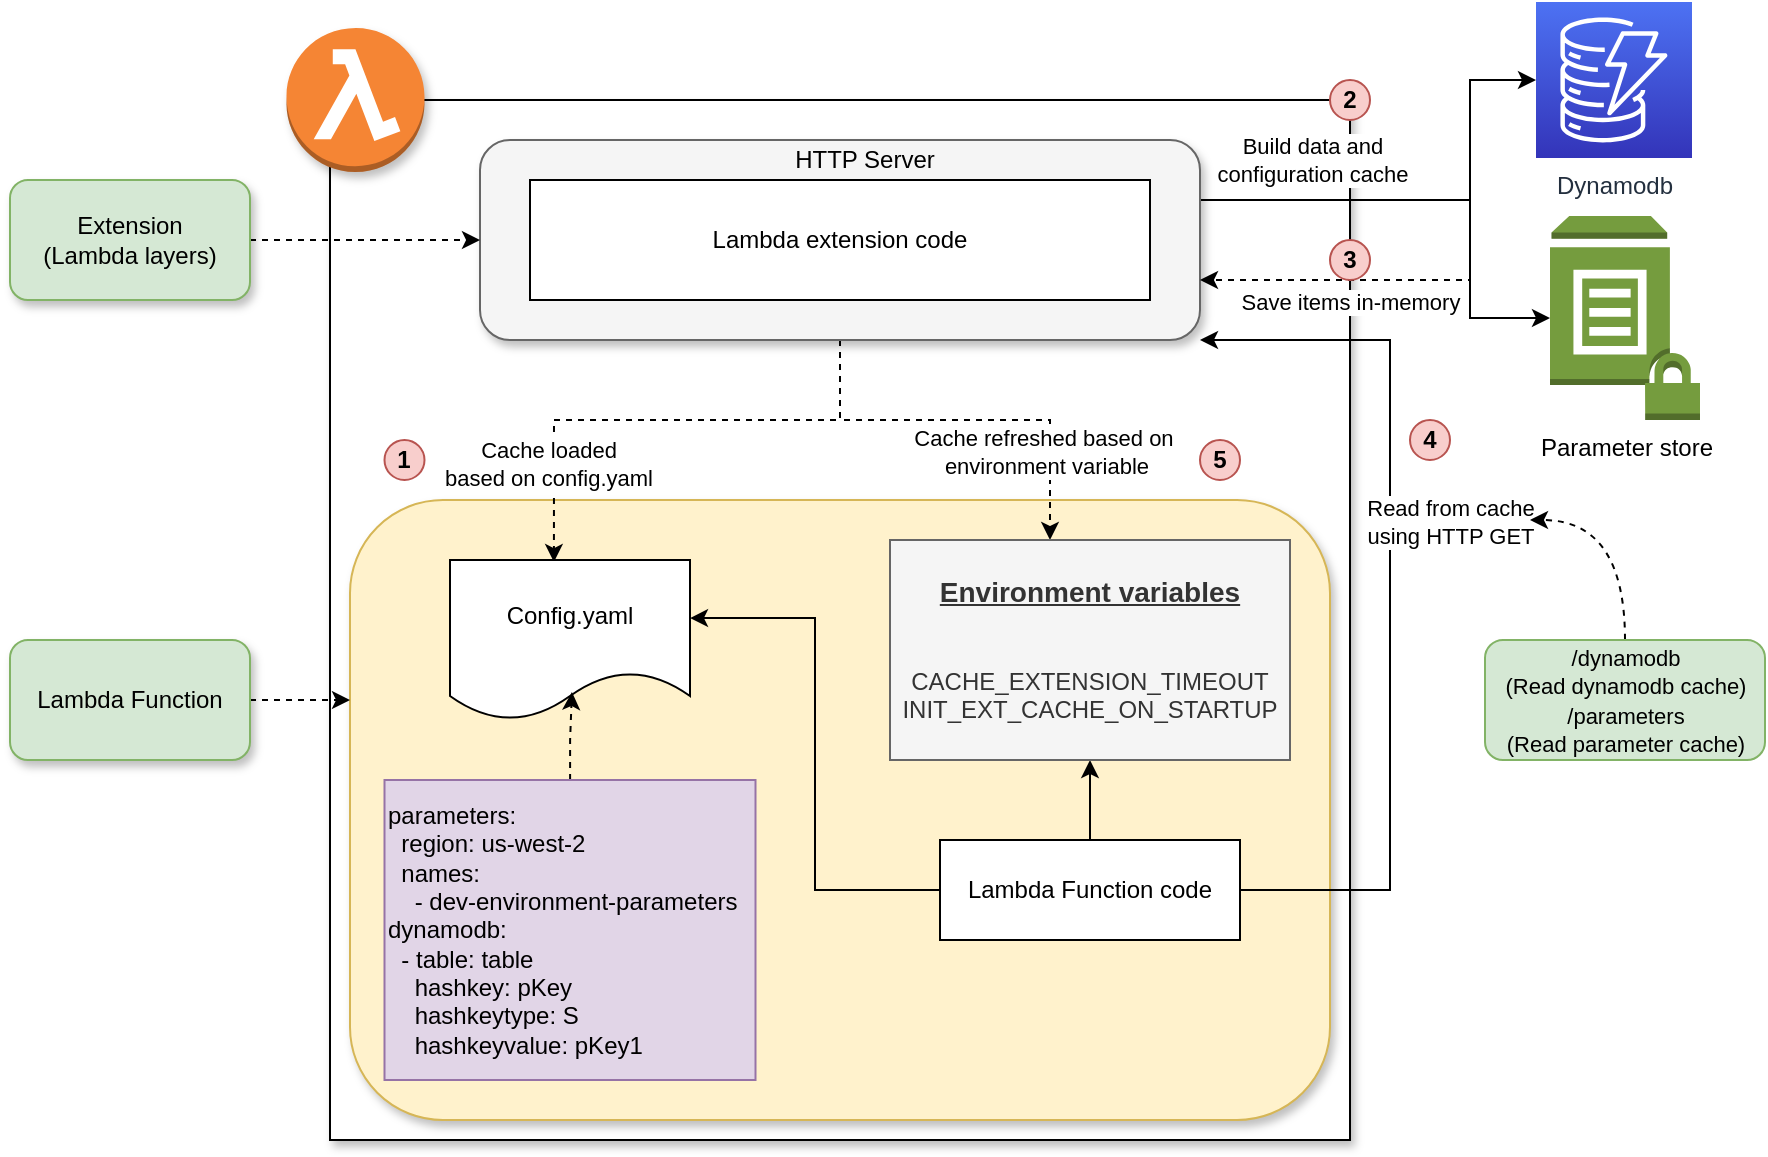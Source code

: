 <mxfile version="14.1.8" type="device"><diagram id="OXcqsAeWaGiCCJPKv5lU" name="Arch"><mxGraphModel dx="1956" dy="840" grid="1" gridSize="10" guides="1" tooltips="1" connect="1" arrows="1" fold="1" page="1" pageScale="1" pageWidth="850" pageHeight="1100" math="0" shadow="0"><root><mxCell id="8Nv-1Vy1zlR3I_V0kQ0O-0"/><mxCell id="8Nv-1Vy1zlR3I_V0kQ0O-1" parent="8Nv-1Vy1zlR3I_V0kQ0O-0"/><mxCell id="8Nv-1Vy1zlR3I_V0kQ0O-2" value="" style="rounded=0;whiteSpace=wrap;html=1;glass=0;shadow=1;" parent="8Nv-1Vy1zlR3I_V0kQ0O-1" vertex="1"><mxGeometry x="150" y="180" width="510" height="520" as="geometry"/></mxCell><mxCell id="8Nv-1Vy1zlR3I_V0kQ0O-3" value="" style="rounded=1;whiteSpace=wrap;html=1;fillColor=#fff2cc;strokeColor=#d6b656;glass=0;shadow=1;" parent="8Nv-1Vy1zlR3I_V0kQ0O-1" vertex="1"><mxGeometry x="160" y="380" width="490" height="310" as="geometry"/></mxCell><mxCell id="8Nv-1Vy1zlR3I_V0kQ0O-4" style="edgeStyle=orthogonalEdgeStyle;rounded=0;orthogonalLoop=1;jettySize=auto;html=1;entryX=0.433;entryY=0.013;entryDx=0;entryDy=0;entryPerimeter=0;dashed=1;" parent="8Nv-1Vy1zlR3I_V0kQ0O-1" source="8Nv-1Vy1zlR3I_V0kQ0O-10" target="8Nv-1Vy1zlR3I_V0kQ0O-14" edge="1"><mxGeometry relative="1" as="geometry"><Array as="points"><mxPoint x="405" y="340"/><mxPoint x="262" y="340"/></Array></mxGeometry></mxCell><mxCell id="8Nv-1Vy1zlR3I_V0kQ0O-5" value="Cache loaded &lt;br&gt;based on config.yaml" style="edgeLabel;html=1;align=center;verticalAlign=middle;resizable=0;points=[];" parent="8Nv-1Vy1zlR3I_V0kQ0O-4" vertex="1" connectable="0"><mxGeometry x="0.608" y="-3" relative="1" as="geometry"><mxPoint y="1" as="offset"/></mxGeometry></mxCell><mxCell id="8Nv-1Vy1zlR3I_V0kQ0O-6" style="edgeStyle=orthogonalEdgeStyle;rounded=0;orthogonalLoop=1;jettySize=auto;html=1;dashed=1;" parent="8Nv-1Vy1zlR3I_V0kQ0O-1" source="8Nv-1Vy1zlR3I_V0kQ0O-10" target="8Nv-1Vy1zlR3I_V0kQ0O-20" edge="1"><mxGeometry relative="1" as="geometry"><Array as="points"><mxPoint x="405" y="340"/><mxPoint x="510" y="340"/></Array></mxGeometry></mxCell><mxCell id="8Nv-1Vy1zlR3I_V0kQ0O-7" value="Cache refreshed based on&amp;nbsp;&lt;br&gt;environment variable" style="edgeLabel;html=1;align=center;verticalAlign=middle;resizable=0;points=[];" parent="8Nv-1Vy1zlR3I_V0kQ0O-6" vertex="1" connectable="0"><mxGeometry x="0.394" y="3" relative="1" as="geometry"><mxPoint y="19" as="offset"/></mxGeometry></mxCell><mxCell id="8Nv-1Vy1zlR3I_V0kQ0O-8" style="edgeStyle=orthogonalEdgeStyle;rounded=0;orthogonalLoop=1;jettySize=auto;html=1;" parent="8Nv-1Vy1zlR3I_V0kQ0O-1" source="8Nv-1Vy1zlR3I_V0kQ0O-10" target="8Nv-1Vy1zlR3I_V0kQ0O-27" edge="1"><mxGeometry relative="1" as="geometry"><mxPoint x="730" y="250" as="targetPoint"/><Array as="points"><mxPoint x="720" y="230"/><mxPoint x="720" y="170"/></Array></mxGeometry></mxCell><mxCell id="8Nv-1Vy1zlR3I_V0kQ0O-9" value="Build data and &lt;br&gt;configuration cache" style="edgeLabel;html=1;align=center;verticalAlign=middle;resizable=0;points=[];" parent="8Nv-1Vy1zlR3I_V0kQ0O-8" vertex="1" connectable="0"><mxGeometry x="-0.12" y="1" relative="1" as="geometry"><mxPoint x="-45" y="-19" as="offset"/></mxGeometry></mxCell><mxCell id="8Nv-1Vy1zlR3I_V0kQ0O-31" style="edgeStyle=orthogonalEdgeStyle;rounded=0;orthogonalLoop=1;jettySize=auto;html=1;entryX=0;entryY=0.5;entryDx=0;entryDy=0;entryPerimeter=0;" parent="8Nv-1Vy1zlR3I_V0kQ0O-1" source="8Nv-1Vy1zlR3I_V0kQ0O-10" target="8Nv-1Vy1zlR3I_V0kQ0O-28" edge="1"><mxGeometry relative="1" as="geometry"><Array as="points"><mxPoint x="720" y="230"/><mxPoint x="720" y="289"/></Array></mxGeometry></mxCell><mxCell id="8Nv-1Vy1zlR3I_V0kQ0O-10" value="" style="rounded=1;whiteSpace=wrap;html=1;fillColor=#f5f5f5;strokeColor=#666666;fontColor=#333333;shadow=1;" parent="8Nv-1Vy1zlR3I_V0kQ0O-1" vertex="1"><mxGeometry x="225" y="200" width="360" height="100" as="geometry"/></mxCell><mxCell id="8Nv-1Vy1zlR3I_V0kQ0O-11" value="Lambda extension code" style="rounded=0;whiteSpace=wrap;html=1;" parent="8Nv-1Vy1zlR3I_V0kQ0O-1" vertex="1"><mxGeometry x="250" y="220" width="310" height="60" as="geometry"/></mxCell><mxCell id="8Nv-1Vy1zlR3I_V0kQ0O-12" value="HTTP Server" style="text;html=1;strokeColor=none;fillColor=none;align=center;verticalAlign=middle;whiteSpace=wrap;rounded=0;" parent="8Nv-1Vy1zlR3I_V0kQ0O-1" vertex="1"><mxGeometry x="370" y="200" width="95" height="20" as="geometry"/></mxCell><mxCell id="8Nv-1Vy1zlR3I_V0kQ0O-14" value="Config.yaml" style="shape=document;whiteSpace=wrap;html=1;boundedLbl=1;" parent="8Nv-1Vy1zlR3I_V0kQ0O-1" vertex="1"><mxGeometry x="210" y="410" width="120" height="80" as="geometry"/></mxCell><mxCell id="8Nv-1Vy1zlR3I_V0kQ0O-15" style="edgeStyle=orthogonalEdgeStyle;rounded=0;orthogonalLoop=1;jettySize=auto;html=1;entryX=1;entryY=0.363;entryDx=0;entryDy=0;entryPerimeter=0;" parent="8Nv-1Vy1zlR3I_V0kQ0O-1" source="8Nv-1Vy1zlR3I_V0kQ0O-19" target="8Nv-1Vy1zlR3I_V0kQ0O-14" edge="1"><mxGeometry relative="1" as="geometry"/></mxCell><mxCell id="8Nv-1Vy1zlR3I_V0kQ0O-16" style="edgeStyle=orthogonalEdgeStyle;rounded=0;orthogonalLoop=1;jettySize=auto;html=1;entryX=0.5;entryY=1;entryDx=0;entryDy=0;" parent="8Nv-1Vy1zlR3I_V0kQ0O-1" source="8Nv-1Vy1zlR3I_V0kQ0O-19" target="8Nv-1Vy1zlR3I_V0kQ0O-20" edge="1"><mxGeometry relative="1" as="geometry"/></mxCell><mxCell id="8Nv-1Vy1zlR3I_V0kQ0O-17" style="edgeStyle=orthogonalEdgeStyle;rounded=0;orthogonalLoop=1;jettySize=auto;html=1;" parent="8Nv-1Vy1zlR3I_V0kQ0O-1" source="8Nv-1Vy1zlR3I_V0kQ0O-19" edge="1"><mxGeometry relative="1" as="geometry"><mxPoint x="585" y="300" as="targetPoint"/><Array as="points"><mxPoint x="680" y="575"/><mxPoint x="680" y="300"/><mxPoint x="585" y="300"/></Array></mxGeometry></mxCell><mxCell id="8Nv-1Vy1zlR3I_V0kQ0O-18" value="Read from cache&lt;br&gt;using HTTP GET" style="edgeLabel;html=1;align=center;verticalAlign=middle;resizable=0;points=[];" parent="8Nv-1Vy1zlR3I_V0kQ0O-17" vertex="1" connectable="0"><mxGeometry x="0.166" y="1" relative="1" as="geometry"><mxPoint x="31" as="offset"/></mxGeometry></mxCell><mxCell id="8Nv-1Vy1zlR3I_V0kQ0O-19" value="Lambda Function code" style="rounded=0;whiteSpace=wrap;html=1;" parent="8Nv-1Vy1zlR3I_V0kQ0O-1" vertex="1"><mxGeometry x="455" y="550" width="150" height="50" as="geometry"/></mxCell><mxCell id="8Nv-1Vy1zlR3I_V0kQ0O-20" value="&lt;font style=&quot;font-size: 14px&quot;&gt;&lt;b&gt;&lt;u&gt;Environment variables&lt;/u&gt;&lt;/b&gt;&lt;/font&gt;&lt;br&gt;&lt;br&gt;&lt;br&gt;CACHE_EXTENSION_TIMEOUT&lt;br&gt;INIT_EXT_CACHE_ON_STARTUP" style="rounded=0;whiteSpace=wrap;html=1;fillColor=#f5f5f5;strokeColor=#666666;fontColor=#333333;" parent="8Nv-1Vy1zlR3I_V0kQ0O-1" vertex="1"><mxGeometry x="430" y="400" width="200" height="110" as="geometry"/></mxCell><mxCell id="8Nv-1Vy1zlR3I_V0kQ0O-21" style="edgeStyle=orthogonalEdgeStyle;rounded=0;orthogonalLoop=1;jettySize=auto;html=1;entryX=0.508;entryY=0.825;entryDx=0;entryDy=0;entryPerimeter=0;dashed=1;" parent="8Nv-1Vy1zlR3I_V0kQ0O-1" source="8Nv-1Vy1zlR3I_V0kQ0O-22" target="8Nv-1Vy1zlR3I_V0kQ0O-14" edge="1"><mxGeometry relative="1" as="geometry"/></mxCell><mxCell id="8Nv-1Vy1zlR3I_V0kQ0O-22" value="&lt;div&gt;parameters:&lt;/div&gt;&lt;div&gt;&amp;nbsp; region: us-west-2&lt;/div&gt;&lt;div&gt;&amp;nbsp; names:&lt;/div&gt;&lt;div&gt;&amp;nbsp; &amp;nbsp; - dev-environment-parameters&lt;span&gt;&amp;nbsp;&amp;nbsp;&lt;/span&gt;&lt;/div&gt;&lt;div&gt;dynamodb:&lt;/div&gt;&lt;div&gt;&amp;nbsp; -&amp;nbsp;&lt;span&gt;table: table&lt;/span&gt;&lt;/div&gt;&lt;div&gt;&amp;nbsp; &amp;nbsp; hashkey: pKey&lt;/div&gt;&lt;div&gt;&amp;nbsp; &amp;nbsp; hashkeytype: S&lt;/div&gt;&lt;div&gt;&amp;nbsp; &amp;nbsp; hashkeyvalue: pKey1&lt;br&gt;&lt;/div&gt;" style="text;html=1;strokeColor=#9673a6;fillColor=#e1d5e7;align=left;verticalAlign=middle;whiteSpace=wrap;rounded=0;" parent="8Nv-1Vy1zlR3I_V0kQ0O-1" vertex="1"><mxGeometry x="177.25" y="520" width="185.5" height="150" as="geometry"/></mxCell><mxCell id="8Nv-1Vy1zlR3I_V0kQ0O-24" value="1" style="ellipse;whiteSpace=wrap;html=1;aspect=fixed;fillColor=#f8cecc;strokeColor=#b85450;fontStyle=1" parent="8Nv-1Vy1zlR3I_V0kQ0O-1" vertex="1"><mxGeometry x="177.25" y="350" width="20" height="20" as="geometry"/></mxCell><mxCell id="8Nv-1Vy1zlR3I_V0kQ0O-25" value="2" style="ellipse;whiteSpace=wrap;html=1;aspect=fixed;fillColor=#f8cecc;strokeColor=#b85450;fontStyle=1" parent="8Nv-1Vy1zlR3I_V0kQ0O-1" vertex="1"><mxGeometry x="650" y="170" width="20" height="20" as="geometry"/></mxCell><mxCell id="8Nv-1Vy1zlR3I_V0kQ0O-26" value="4" style="ellipse;whiteSpace=wrap;html=1;aspect=fixed;fillColor=#f8cecc;strokeColor=#b85450;fontStyle=1" parent="8Nv-1Vy1zlR3I_V0kQ0O-1" vertex="1"><mxGeometry x="690" y="340" width="20" height="20" as="geometry"/></mxCell><mxCell id="8Nv-1Vy1zlR3I_V0kQ0O-27" value="Dynamodb" style="outlineConnect=0;fontColor=#232F3E;gradientColor=#4D72F3;gradientDirection=north;fillColor=#3334B9;strokeColor=#ffffff;dashed=0;verticalLabelPosition=bottom;verticalAlign=top;align=center;html=1;fontSize=12;fontStyle=0;aspect=fixed;shape=mxgraph.aws4.resourceIcon;resIcon=mxgraph.aws4.dynamodb;" parent="8Nv-1Vy1zlR3I_V0kQ0O-1" vertex="1"><mxGeometry x="753" y="131" width="78" height="78" as="geometry"/></mxCell><mxCell id="8Nv-1Vy1zlR3I_V0kQ0O-35" style="edgeStyle=orthogonalEdgeStyle;rounded=0;orthogonalLoop=1;jettySize=auto;html=1;dashed=1;" parent="8Nv-1Vy1zlR3I_V0kQ0O-1" edge="1"><mxGeometry relative="1" as="geometry"><mxPoint x="720" y="250" as="sourcePoint"/><mxPoint x="585" y="270" as="targetPoint"/><Array as="points"><mxPoint x="720" y="270"/><mxPoint x="585" y="270"/></Array></mxGeometry></mxCell><mxCell id="8Nv-1Vy1zlR3I_V0kQ0O-36" value="Save items in-memory" style="edgeLabel;html=1;align=center;verticalAlign=middle;resizable=0;points=[];" parent="8Nv-1Vy1zlR3I_V0kQ0O-35" vertex="1" connectable="0"><mxGeometry x="0.143" y="-1" relative="1" as="geometry"><mxPoint x="8.5" y="11.5" as="offset"/></mxGeometry></mxCell><mxCell id="8Nv-1Vy1zlR3I_V0kQ0O-28" value="Parameter store" style="outlineConnect=0;dashed=0;verticalLabelPosition=bottom;verticalAlign=top;align=center;html=1;shape=mxgraph.aws3.parameter_store;fillColor=#759C3E;gradientColor=none;" parent="8Nv-1Vy1zlR3I_V0kQ0O-1" vertex="1"><mxGeometry x="760" y="238" width="75" height="102" as="geometry"/></mxCell><mxCell id="8Nv-1Vy1zlR3I_V0kQ0O-37" value="3" style="ellipse;whiteSpace=wrap;html=1;aspect=fixed;fillColor=#f8cecc;strokeColor=#b85450;fontStyle=1" parent="8Nv-1Vy1zlR3I_V0kQ0O-1" vertex="1"><mxGeometry x="650" y="250" width="20" height="20" as="geometry"/></mxCell><mxCell id="8Nv-1Vy1zlR3I_V0kQ0O-61" style="edgeStyle=orthogonalEdgeStyle;orthogonalLoop=1;jettySize=auto;html=1;dashed=1;curved=1;" parent="8Nv-1Vy1zlR3I_V0kQ0O-1" source="8Nv-1Vy1zlR3I_V0kQ0O-46" edge="1"><mxGeometry relative="1" as="geometry"><mxPoint x="750" y="390" as="targetPoint"/><Array as="points"><mxPoint x="798" y="390"/></Array></mxGeometry></mxCell><mxCell id="8Nv-1Vy1zlR3I_V0kQ0O-46" value="&lt;span style=&quot;&quot;&gt;&lt;span style=&quot;font-size: 11px&quot;&gt;/dynamodb&lt;/span&gt;&lt;br style=&quot;font-size: 11px&quot;&gt;&lt;span style=&quot;font-size: 11px&quot;&gt;(Read dynamodb cache)&lt;/span&gt;&lt;span style=&quot;font-size: 11px&quot;&gt;&lt;br&gt;/parameters&lt;/span&gt;&lt;br style=&quot;font-size: 11px&quot;&gt;&lt;span style=&quot;font-size: 11px&quot;&gt;(Read parameter cache)&lt;/span&gt;&lt;/span&gt;" style="rounded=1;whiteSpace=wrap;html=1;align=center;fillColor=#d5e8d4;strokeColor=#82b366;labelBackgroundColor=none;" parent="8Nv-1Vy1zlR3I_V0kQ0O-1" vertex="1"><mxGeometry x="727.5" y="450" width="140" height="60" as="geometry"/></mxCell><mxCell id="8Nv-1Vy1zlR3I_V0kQ0O-50" value="5" style="ellipse;whiteSpace=wrap;html=1;aspect=fixed;fillColor=#f8cecc;strokeColor=#b85450;fontStyle=1" parent="8Nv-1Vy1zlR3I_V0kQ0O-1" vertex="1"><mxGeometry x="585" y="350" width="20" height="20" as="geometry"/></mxCell><mxCell id="8Nv-1Vy1zlR3I_V0kQ0O-55" value="" style="outlineConnect=0;dashed=0;verticalLabelPosition=bottom;verticalAlign=top;align=center;html=1;shape=mxgraph.aws3.lambda_function;fillColor=#F58534;gradientColor=none;rounded=1;shadow=1;glass=0;labelBackgroundColor=none;" parent="8Nv-1Vy1zlR3I_V0kQ0O-1" vertex="1"><mxGeometry x="128.25" y="144" width="69" height="72" as="geometry"/></mxCell><mxCell id="8Nv-1Vy1zlR3I_V0kQ0O-58" style="edgeStyle=orthogonalEdgeStyle;rounded=0;orthogonalLoop=1;jettySize=auto;html=1;dashed=1;" parent="8Nv-1Vy1zlR3I_V0kQ0O-1" source="8Nv-1Vy1zlR3I_V0kQ0O-56" target="8Nv-1Vy1zlR3I_V0kQ0O-10" edge="1"><mxGeometry relative="1" as="geometry"/></mxCell><mxCell id="8Nv-1Vy1zlR3I_V0kQ0O-56" value="Extension&lt;br&gt;(Lambda layers)" style="rounded=1;whiteSpace=wrap;html=1;shadow=1;glass=0;labelBackgroundColor=none;align=center;fillColor=#d5e8d4;strokeColor=#82b366;" parent="8Nv-1Vy1zlR3I_V0kQ0O-1" vertex="1"><mxGeometry x="-10" y="220" width="120" height="60" as="geometry"/></mxCell><mxCell id="8Nv-1Vy1zlR3I_V0kQ0O-59" style="edgeStyle=orthogonalEdgeStyle;rounded=0;orthogonalLoop=1;jettySize=auto;html=1;dashed=1;" parent="8Nv-1Vy1zlR3I_V0kQ0O-1" source="8Nv-1Vy1zlR3I_V0kQ0O-57" edge="1"><mxGeometry relative="1" as="geometry"><mxPoint x="160" y="480" as="targetPoint"/></mxGeometry></mxCell><mxCell id="8Nv-1Vy1zlR3I_V0kQ0O-57" value="Lambda Function" style="rounded=1;whiteSpace=wrap;html=1;shadow=1;glass=0;labelBackgroundColor=none;align=center;fillColor=#d5e8d4;strokeColor=#82b366;" parent="8Nv-1Vy1zlR3I_V0kQ0O-1" vertex="1"><mxGeometry x="-10" y="450" width="120" height="60" as="geometry"/></mxCell></root></mxGraphModel></diagram></mxfile>